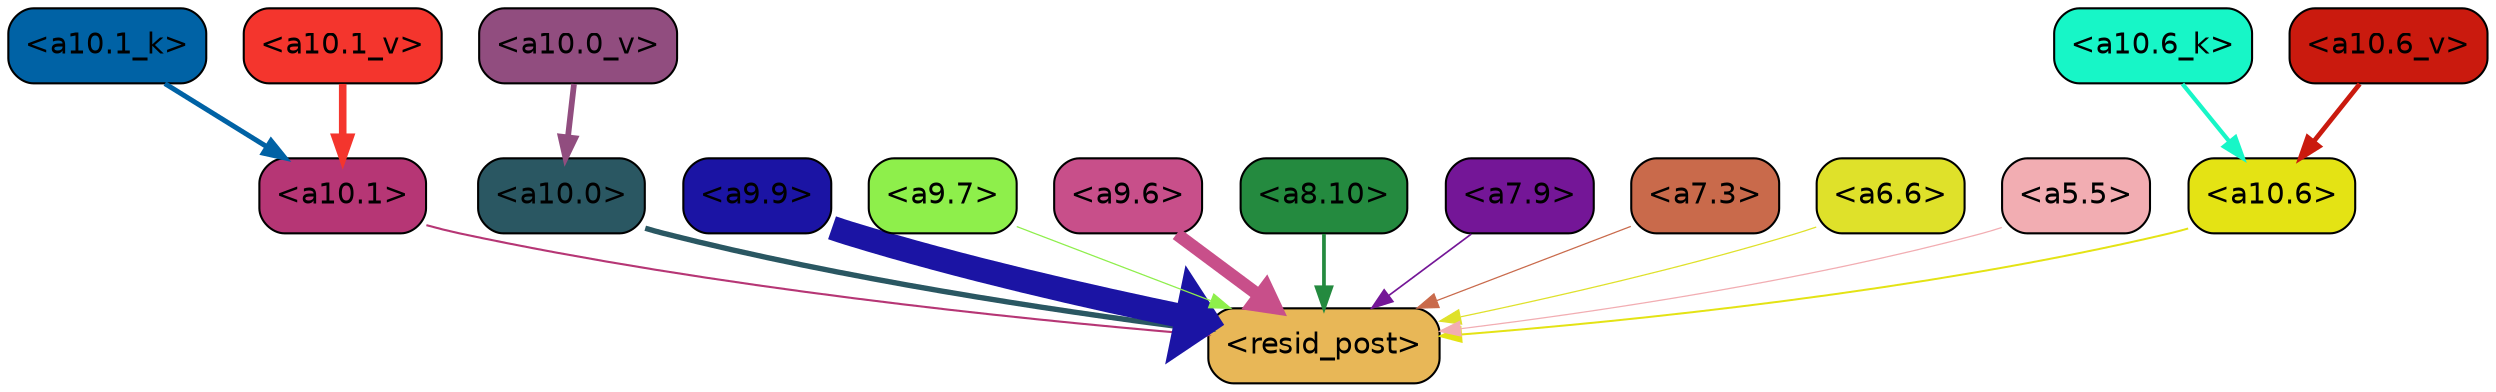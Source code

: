 strict digraph "" {
	graph [bgcolor=transparent,
		layout=dot,
		overlap=false,
		splines=true
	];
	"<a10.6>"	[color=black,
		fillcolor="#e4e314",
		fontname=Helvetica,
		shape=box,
		style="filled, rounded"];
	"<resid_post>"	[color=black,
		fillcolor="#e8b757",
		fontname=Helvetica,
		shape=box,
		style="filled, rounded"];
	"<a10.6>" -> "<resid_post>"	[color="#e4e314",
		penwidth=0.9498605728149414];
	"<a10.1>"	[color=black,
		fillcolor="#b63675",
		fontname=Helvetica,
		shape=box,
		style="filled, rounded"];
	"<a10.1>" -> "<resid_post>"	[color="#b63675",
		penwidth=1.0084514617919922];
	"<a10.0>"	[color=black,
		fillcolor="#2a5762",
		fontname=Helvetica,
		shape=box,
		style="filled, rounded"];
	"<a10.0>" -> "<resid_post>"	[color="#2a5762",
		penwidth=2.5814952850341797];
	"<a9.9>"	[color=black,
		fillcolor="#1b14a4",
		fontname=Helvetica,
		shape=box,
		style="filled, rounded"];
	"<a9.9>" -> "<resid_post>"	[color="#1b14a4",
		penwidth=11.610888481140137];
	"<a9.7>"	[color=black,
		fillcolor="#8eef4b",
		fontname=Helvetica,
		shape=box,
		style="filled, rounded"];
	"<a9.7>" -> "<resid_post>"	[color="#8eef4b",
		penwidth=0.6];
	"<a9.6>"	[color=black,
		fillcolor="#c84f8a",
		fontname=Helvetica,
		shape=box,
		style="filled, rounded"];
	"<a9.6>" -> "<resid_post>"	[color="#c84f8a",
		penwidth=6.121421813964844];
	"<a8.10>"	[color=black,
		fillcolor="#248a3f",
		fontname=Helvetica,
		shape=box,
		style="filled, rounded"];
	"<a8.10>" -> "<resid_post>"	[color="#248a3f",
		penwidth=1.7841739654541016];
	"<a7.9>"	[color=black,
		fillcolor="#741697",
		fontname=Helvetica,
		shape=box,
		style="filled, rounded"];
	"<a7.9>" -> "<resid_post>"	[color="#741697",
		penwidth=0.8109169006347656];
	"<a7.3>"	[color=black,
		fillcolor="#c96a4b",
		fontname=Helvetica,
		shape=box,
		style="filled, rounded"];
	"<a7.3>" -> "<resid_post>"	[color="#c96a4b",
		penwidth=0.6];
	"<a6.6>"	[color=black,
		fillcolor="#dfe12a",
		fontname=Helvetica,
		shape=box,
		style="filled, rounded"];
	"<a6.6>" -> "<resid_post>"	[color="#dfe12a",
		penwidth=0.6];
	"<a5.5>"	[color=black,
		fillcolor="#f2adb2",
		fontname=Helvetica,
		shape=box,
		style="filled, rounded"];
	"<a5.5>" -> "<resid_post>"	[color="#f2adb2",
		penwidth=0.6];
	"<a10.6_k>"	[color=black,
		fillcolor="#17f6c7",
		fontname=Helvetica,
		shape=box,
		style="filled, rounded"];
	"<a10.6_k>" -> "<a10.6>"	[color="#17f6c7",
		penwidth=2.0319366455078125];
	"<a10.1_k>"	[color=black,
		fillcolor="#0062a5",
		fontname=Helvetica,
		shape=box,
		style="filled, rounded"];
	"<a10.1_k>" -> "<a10.1>"	[color="#0062a5",
		penwidth=2.4037628173828125];
	"<a10.6_v>"	[color=black,
		fillcolor="#ca1a0e",
		fontname=Helvetica,
		shape=box,
		style="filled, rounded"];
	"<a10.6_v>" -> "<a10.6>"	[color="#ca1a0e",
		penwidth=2.290935516357422];
	"<a10.1_v>"	[color=black,
		fillcolor="#f4352d",
		fontname=Helvetica,
		shape=box,
		style="filled, rounded"];
	"<a10.1_v>" -> "<a10.1>"	[color="#f4352d",
		penwidth=3.6398468017578125];
	"<a10.0_v>"	[color=black,
		fillcolor="#914d7f",
		fontname=Helvetica,
		shape=box,
		style="filled, rounded"];
	"<a10.0_v>" -> "<a10.0>"	[color="#914d7f",
		penwidth=2.7666168212890625];
}
